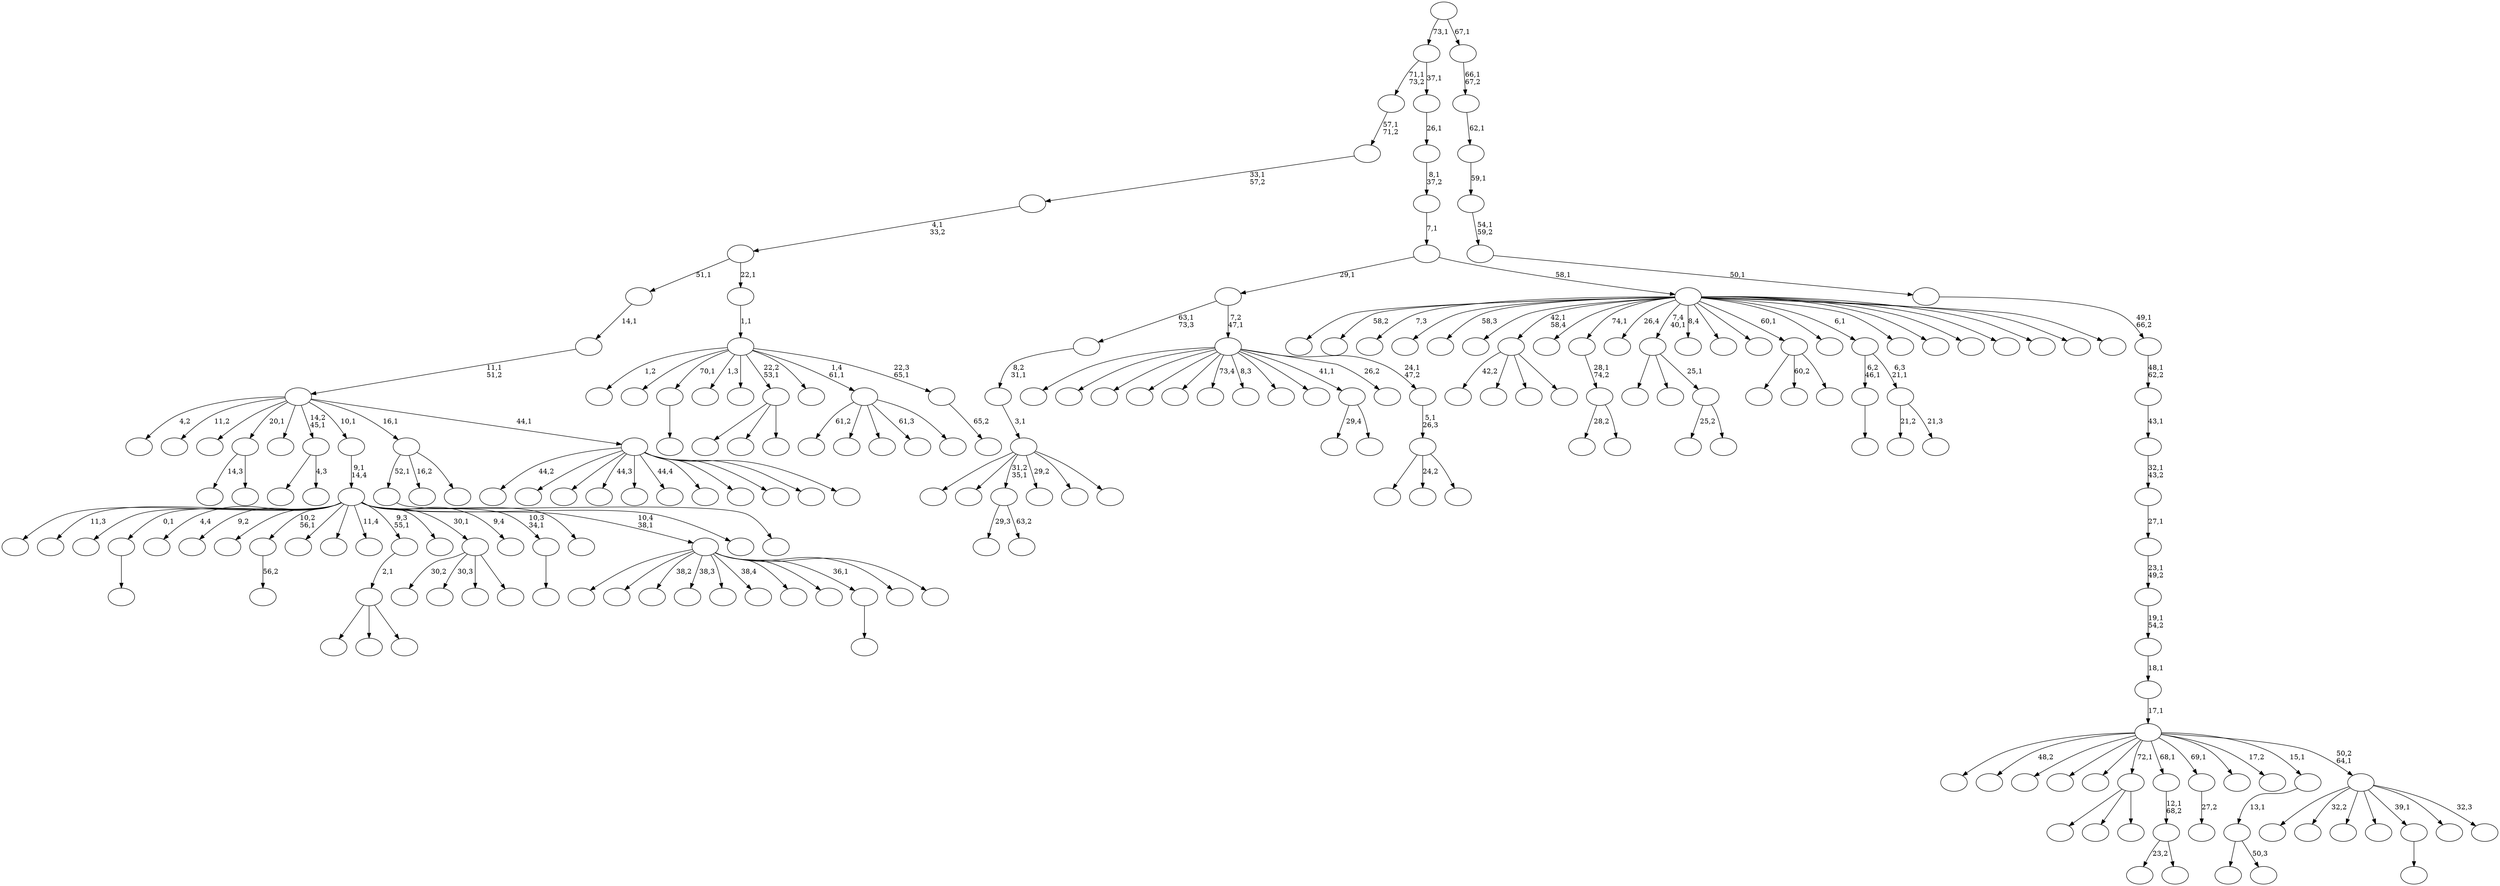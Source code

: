 digraph T {
	225 [label=""]
	224 [label=""]
	223 [label=""]
	222 [label=""]
	221 [label=""]
	220 [label=""]
	219 [label=""]
	218 [label=""]
	217 [label=""]
	216 [label=""]
	215 [label=""]
	214 [label=""]
	213 [label=""]
	212 [label=""]
	211 [label=""]
	210 [label=""]
	209 [label=""]
	208 [label=""]
	207 [label=""]
	206 [label=""]
	205 [label=""]
	204 [label=""]
	203 [label=""]
	202 [label=""]
	201 [label=""]
	200 [label=""]
	199 [label=""]
	198 [label=""]
	197 [label=""]
	196 [label=""]
	195 [label=""]
	194 [label=""]
	193 [label=""]
	192 [label=""]
	191 [label=""]
	190 [label=""]
	189 [label=""]
	188 [label=""]
	187 [label=""]
	186 [label=""]
	185 [label=""]
	184 [label=""]
	183 [label=""]
	182 [label=""]
	181 [label=""]
	180 [label=""]
	179 [label=""]
	178 [label=""]
	177 [label=""]
	176 [label=""]
	175 [label=""]
	174 [label=""]
	173 [label=""]
	172 [label=""]
	171 [label=""]
	170 [label=""]
	169 [label=""]
	168 [label=""]
	167 [label=""]
	166 [label=""]
	165 [label=""]
	164 [label=""]
	163 [label=""]
	162 [label=""]
	161 [label=""]
	160 [label=""]
	159 [label=""]
	158 [label=""]
	157 [label=""]
	156 [label=""]
	155 [label=""]
	154 [label=""]
	153 [label=""]
	152 [label=""]
	151 [label=""]
	150 [label=""]
	149 [label=""]
	148 [label=""]
	147 [label=""]
	146 [label=""]
	145 [label=""]
	144 [label=""]
	143 [label=""]
	142 [label=""]
	141 [label=""]
	140 [label=""]
	139 [label=""]
	138 [label=""]
	137 [label=""]
	136 [label=""]
	135 [label=""]
	134 [label=""]
	133 [label=""]
	132 [label=""]
	131 [label=""]
	130 [label=""]
	129 [label=""]
	128 [label=""]
	127 [label=""]
	126 [label=""]
	125 [label=""]
	124 [label=""]
	123 [label=""]
	122 [label=""]
	121 [label=""]
	120 [label=""]
	119 [label=""]
	118 [label=""]
	117 [label=""]
	116 [label=""]
	115 [label=""]
	114 [label=""]
	113 [label=""]
	112 [label=""]
	111 [label=""]
	110 [label=""]
	109 [label=""]
	108 [label=""]
	107 [label=""]
	106 [label=""]
	105 [label=""]
	104 [label=""]
	103 [label=""]
	102 [label=""]
	101 [label=""]
	100 [label=""]
	99 [label=""]
	98 [label=""]
	97 [label=""]
	96 [label=""]
	95 [label=""]
	94 [label=""]
	93 [label=""]
	92 [label=""]
	91 [label=""]
	90 [label=""]
	89 [label=""]
	88 [label=""]
	87 [label=""]
	86 [label=""]
	85 [label=""]
	84 [label=""]
	83 [label=""]
	82 [label=""]
	81 [label=""]
	80 [label=""]
	79 [label=""]
	78 [label=""]
	77 [label=""]
	76 [label=""]
	75 [label=""]
	74 [label=""]
	73 [label=""]
	72 [label=""]
	71 [label=""]
	70 [label=""]
	69 [label=""]
	68 [label=""]
	67 [label=""]
	66 [label=""]
	65 [label=""]
	64 [label=""]
	63 [label=""]
	62 [label=""]
	61 [label=""]
	60 [label=""]
	59 [label=""]
	58 [label=""]
	57 [label=""]
	56 [label=""]
	55 [label=""]
	54 [label=""]
	53 [label=""]
	52 [label=""]
	51 [label=""]
	50 [label=""]
	49 [label=""]
	48 [label=""]
	47 [label=""]
	46 [label=""]
	45 [label=""]
	44 [label=""]
	43 [label=""]
	42 [label=""]
	41 [label=""]
	40 [label=""]
	39 [label=""]
	38 [label=""]
	37 [label=""]
	36 [label=""]
	35 [label=""]
	34 [label=""]
	33 [label=""]
	32 [label=""]
	31 [label=""]
	30 [label=""]
	29 [label=""]
	28 [label=""]
	27 [label=""]
	26 [label=""]
	25 [label=""]
	24 [label=""]
	23 [label=""]
	22 [label=""]
	21 [label=""]
	20 [label=""]
	19 [label=""]
	18 [label=""]
	17 [label=""]
	16 [label=""]
	15 [label=""]
	14 [label=""]
	13 [label=""]
	12 [label=""]
	11 [label=""]
	10 [label=""]
	9 [label=""]
	8 [label=""]
	7 [label=""]
	6 [label=""]
	5 [label=""]
	4 [label=""]
	3 [label=""]
	2 [label=""]
	1 [label=""]
	0 [label=""]
	200 -> 201 [label=""]
	190 -> 222 [label="29,3"]
	190 -> 191 [label="63,2"]
	178 -> 225 [label="42,2"]
	178 -> 220 [label=""]
	178 -> 216 [label=""]
	178 -> 179 [label=""]
	166 -> 167 [label=""]
	160 -> 187 [label="14,3"]
	160 -> 161 [label=""]
	157 -> 158 [label=""]
	155 -> 197 [label="28,2"]
	155 -> 156 [label=""]
	154 -> 155 [label="28,1\n74,2"]
	144 -> 145 [label="56,2"]
	141 -> 142 [label=""]
	134 -> 212 [label=""]
	134 -> 151 [label=""]
	134 -> 135 [label=""]
	130 -> 182 [label="23,2"]
	130 -> 131 [label=""]
	129 -> 130 [label="12,1\n68,2"]
	124 -> 150 [label="25,2"]
	124 -> 125 [label=""]
	123 -> 148 [label=""]
	123 -> 147 [label=""]
	123 -> 124 [label="25,1"]
	113 -> 114 [label="27,2"]
	102 -> 196 [label=""]
	102 -> 174 [label=""]
	102 -> 103 [label=""]
	100 -> 218 [label=""]
	100 -> 203 [label=""]
	100 -> 101 [label=""]
	99 -> 100 [label="2,1"]
	96 -> 209 [label=""]
	96 -> 128 [label="60,2"]
	96 -> 97 [label=""]
	90 -> 149 [label=""]
	90 -> 91 [label="4,3"]
	88 -> 199 [label="21,2"]
	88 -> 89 [label="21,3"]
	87 -> 157 [label="6,2\n46,1"]
	87 -> 88 [label="6,3\n21,1"]
	83 -> 84 [label=""]
	81 -> 185 [label="30,2"]
	81 -> 183 [label="30,3"]
	81 -> 133 [label=""]
	81 -> 82 [label=""]
	79 -> 208 [label=""]
	79 -> 194 [label=""]
	79 -> 190 [label="31,2\n35,1"]
	79 -> 136 [label="29,2"]
	79 -> 119 [label=""]
	79 -> 80 [label=""]
	78 -> 79 [label="3,1"]
	77 -> 78 [label="8,2\n31,1"]
	69 -> 70 [label=""]
	65 -> 66 [label=""]
	63 -> 162 [label="29,4"]
	63 -> 64 [label=""]
	57 -> 207 [label=""]
	57 -> 173 [label=""]
	57 -> 172 [label="38,2"]
	57 -> 168 [label="38,3"]
	57 -> 164 [label=""]
	57 -> 127 [label="38,4"]
	57 -> 110 [label=""]
	57 -> 104 [label=""]
	57 -> 65 [label="36,1"]
	57 -> 59 [label=""]
	57 -> 58 [label=""]
	53 -> 206 [label=""]
	53 -> 204 [label="11,3"]
	53 -> 202 [label=""]
	53 -> 200 [label="0,1"]
	53 -> 181 [label="4,4"]
	53 -> 163 [label="9,2"]
	53 -> 159 [label=""]
	53 -> 144 [label="10,2\n56,1"]
	53 -> 139 [label=""]
	53 -> 117 [label=""]
	53 -> 116 [label="11,4"]
	53 -> 99 [label="9,3\n55,1"]
	53 -> 98 [label=""]
	53 -> 81 [label="30,1"]
	53 -> 72 [label="9,4"]
	53 -> 69 [label="10,3\n34,1"]
	53 -> 62 [label=""]
	53 -> 57 [label="10,4\n38,1"]
	53 -> 54 [label=""]
	52 -> 53 [label="9,1\n14,4"]
	50 -> 176 [label=""]
	50 -> 73 [label="24,2"]
	50 -> 51 [label=""]
	49 -> 50 [label="5,1\n26,3"]
	48 -> 223 [label=""]
	48 -> 219 [label=""]
	48 -> 198 [label=""]
	48 -> 186 [label=""]
	48 -> 170 [label=""]
	48 -> 152 [label="73,4"]
	48 -> 126 [label="8,3"]
	48 -> 95 [label=""]
	48 -> 68 [label=""]
	48 -> 63 [label="41,1"]
	48 -> 55 [label="26,2"]
	48 -> 49 [label="24,1\n47,2"]
	47 -> 77 [label="63,1\n73,3"]
	47 -> 48 [label="7,2\n47,1"]
	44 -> 217 [label="61,2"]
	44 -> 171 [label=""]
	44 -> 92 [label=""]
	44 -> 86 [label="61,3"]
	44 -> 45 [label=""]
	42 -> 141 [label="52,1"]
	42 -> 112 [label="16,2"]
	42 -> 43 [label=""]
	40 -> 221 [label="44,2"]
	40 -> 195 [label=""]
	40 -> 177 [label=""]
	40 -> 132 [label="44,3"]
	40 -> 120 [label=""]
	40 -> 109 [label="44,4"]
	40 -> 74 [label=""]
	40 -> 67 [label=""]
	40 -> 56 [label=""]
	40 -> 46 [label=""]
	40 -> 41 [label=""]
	39 -> 215 [label="4,2"]
	39 -> 192 [label="11,2"]
	39 -> 169 [label=""]
	39 -> 160 [label="20,1"]
	39 -> 121 [label=""]
	39 -> 90 [label="14,2\n45,1"]
	39 -> 52 [label="10,1"]
	39 -> 42 [label="16,1"]
	39 -> 40 [label="44,1"]
	38 -> 39 [label="11,1\n51,2"]
	37 -> 38 [label="14,1"]
	35 -> 36 [label="65,2"]
	34 -> 188 [label="1,2"]
	34 -> 175 [label=""]
	34 -> 166 [label="70,1"]
	34 -> 146 [label="1,3"]
	34 -> 122 [label=""]
	34 -> 102 [label="22,2\n53,1"]
	34 -> 93 [label=""]
	34 -> 44 [label="1,4\n61,1"]
	34 -> 35 [label="22,3\n65,1"]
	33 -> 34 [label="1,1"]
	32 -> 37 [label="51,1"]
	32 -> 33 [label="22,1"]
	31 -> 32 [label="4,1\n33,2"]
	30 -> 31 [label="33,1\n57,2"]
	29 -> 30 [label="57,1\n71,2"]
	26 -> 143 [label=""]
	26 -> 27 [label="50,3"]
	25 -> 26 [label="13,1"]
	23 -> 224 [label=""]
	23 -> 211 [label="58,2"]
	23 -> 210 [label="7,3"]
	23 -> 205 [label=""]
	23 -> 193 [label="58,3"]
	23 -> 189 [label=""]
	23 -> 178 [label="42,1\n58,4"]
	23 -> 165 [label=""]
	23 -> 154 [label="74,1"]
	23 -> 140 [label="26,4"]
	23 -> 123 [label="7,4\n40,1"]
	23 -> 115 [label="8,4"]
	23 -> 108 [label=""]
	23 -> 107 [label=""]
	23 -> 96 [label="60,1"]
	23 -> 94 [label=""]
	23 -> 87 [label="6,1"]
	23 -> 85 [label=""]
	23 -> 76 [label=""]
	23 -> 75 [label=""]
	23 -> 61 [label=""]
	23 -> 60 [label=""]
	23 -> 28 [label=""]
	23 -> 24 [label=""]
	22 -> 47 [label="29,1"]
	22 -> 23 [label="58,1"]
	21 -> 22 [label="7,1"]
	20 -> 21 [label="8,1\n37,2"]
	19 -> 20 [label="26,1"]
	18 -> 29 [label="71,1\n73,2"]
	18 -> 19 [label="37,1"]
	16 -> 213 [label=""]
	16 -> 184 [label="32,2"]
	16 -> 118 [label=""]
	16 -> 106 [label=""]
	16 -> 83 [label="39,1"]
	16 -> 71 [label=""]
	16 -> 17 [label="32,3"]
	15 -> 214 [label=""]
	15 -> 180 [label="48,2"]
	15 -> 153 [label=""]
	15 -> 138 [label=""]
	15 -> 137 [label=""]
	15 -> 134 [label="72,1"]
	15 -> 129 [label="68,1"]
	15 -> 113 [label="69,1"]
	15 -> 111 [label=""]
	15 -> 105 [label="17,2"]
	15 -> 25 [label="15,1"]
	15 -> 16 [label="50,2\n64,1"]
	14 -> 15 [label="17,1"]
	13 -> 14 [label="18,1"]
	12 -> 13 [label="19,1\n54,2"]
	11 -> 12 [label="23,1\n49,2"]
	10 -> 11 [label="27,1"]
	9 -> 10 [label="32,1\n43,2"]
	8 -> 9 [label="43,1"]
	7 -> 8 [label="48,1\n62,2"]
	6 -> 7 [label="49,1\n66,2"]
	5 -> 6 [label="50,1"]
	4 -> 5 [label="54,1\n59,2"]
	3 -> 4 [label="59,1"]
	2 -> 3 [label="62,1"]
	1 -> 2 [label="66,1\n67,2"]
	0 -> 18 [label="73,1"]
	0 -> 1 [label="67,1"]
}
